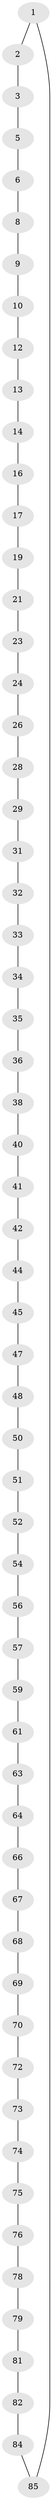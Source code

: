 // Generated by graph-tools (version 1.1) at 2025/24/03/03/25 07:24:20]
// undirected, 60 vertices, 60 edges
graph export_dot {
graph [start="1"]
  node [color=gray90,style=filled];
  1 [super="+87"];
  2;
  3 [super="+4"];
  5;
  6 [super="+7"];
  8;
  9;
  10 [super="+11"];
  12;
  13;
  14 [super="+15"];
  16;
  17 [super="+18"];
  19 [super="+20"];
  21 [super="+22"];
  23;
  24 [super="+25"];
  26 [super="+27"];
  28;
  29 [super="+30"];
  31;
  32;
  33;
  34;
  35;
  36 [super="+37"];
  38 [super="+39"];
  40;
  41;
  42 [super="+43"];
  44;
  45 [super="+46"];
  47;
  48 [super="+49"];
  50;
  51;
  52 [super="+53"];
  54 [super="+55"];
  56;
  57 [super="+58"];
  59 [super="+60"];
  61 [super="+62"];
  63;
  64 [super="+65"];
  66;
  67;
  68;
  69;
  70 [super="+71"];
  72;
  73;
  74;
  75;
  76 [super="+77"];
  78;
  79 [super="+80"];
  81;
  82 [super="+83"];
  84;
  85 [super="+86"];
  1 -- 2;
  1 -- 85;
  2 -- 3;
  3 -- 5;
  5 -- 6;
  6 -- 8;
  8 -- 9;
  9 -- 10;
  10 -- 12;
  12 -- 13;
  13 -- 14;
  14 -- 16;
  16 -- 17;
  17 -- 19;
  19 -- 21;
  21 -- 23;
  23 -- 24;
  24 -- 26;
  26 -- 28;
  28 -- 29;
  29 -- 31;
  31 -- 32;
  32 -- 33;
  33 -- 34;
  34 -- 35;
  35 -- 36;
  36 -- 38;
  38 -- 40;
  40 -- 41;
  41 -- 42;
  42 -- 44;
  44 -- 45;
  45 -- 47;
  47 -- 48;
  48 -- 50;
  50 -- 51;
  51 -- 52;
  52 -- 54;
  54 -- 56;
  56 -- 57;
  57 -- 59;
  59 -- 61;
  61 -- 63;
  63 -- 64;
  64 -- 66;
  66 -- 67;
  67 -- 68;
  68 -- 69;
  69 -- 70;
  70 -- 72;
  72 -- 73;
  73 -- 74;
  74 -- 75;
  75 -- 76;
  76 -- 78;
  78 -- 79;
  79 -- 81;
  81 -- 82;
  82 -- 84;
  84 -- 85;
}
